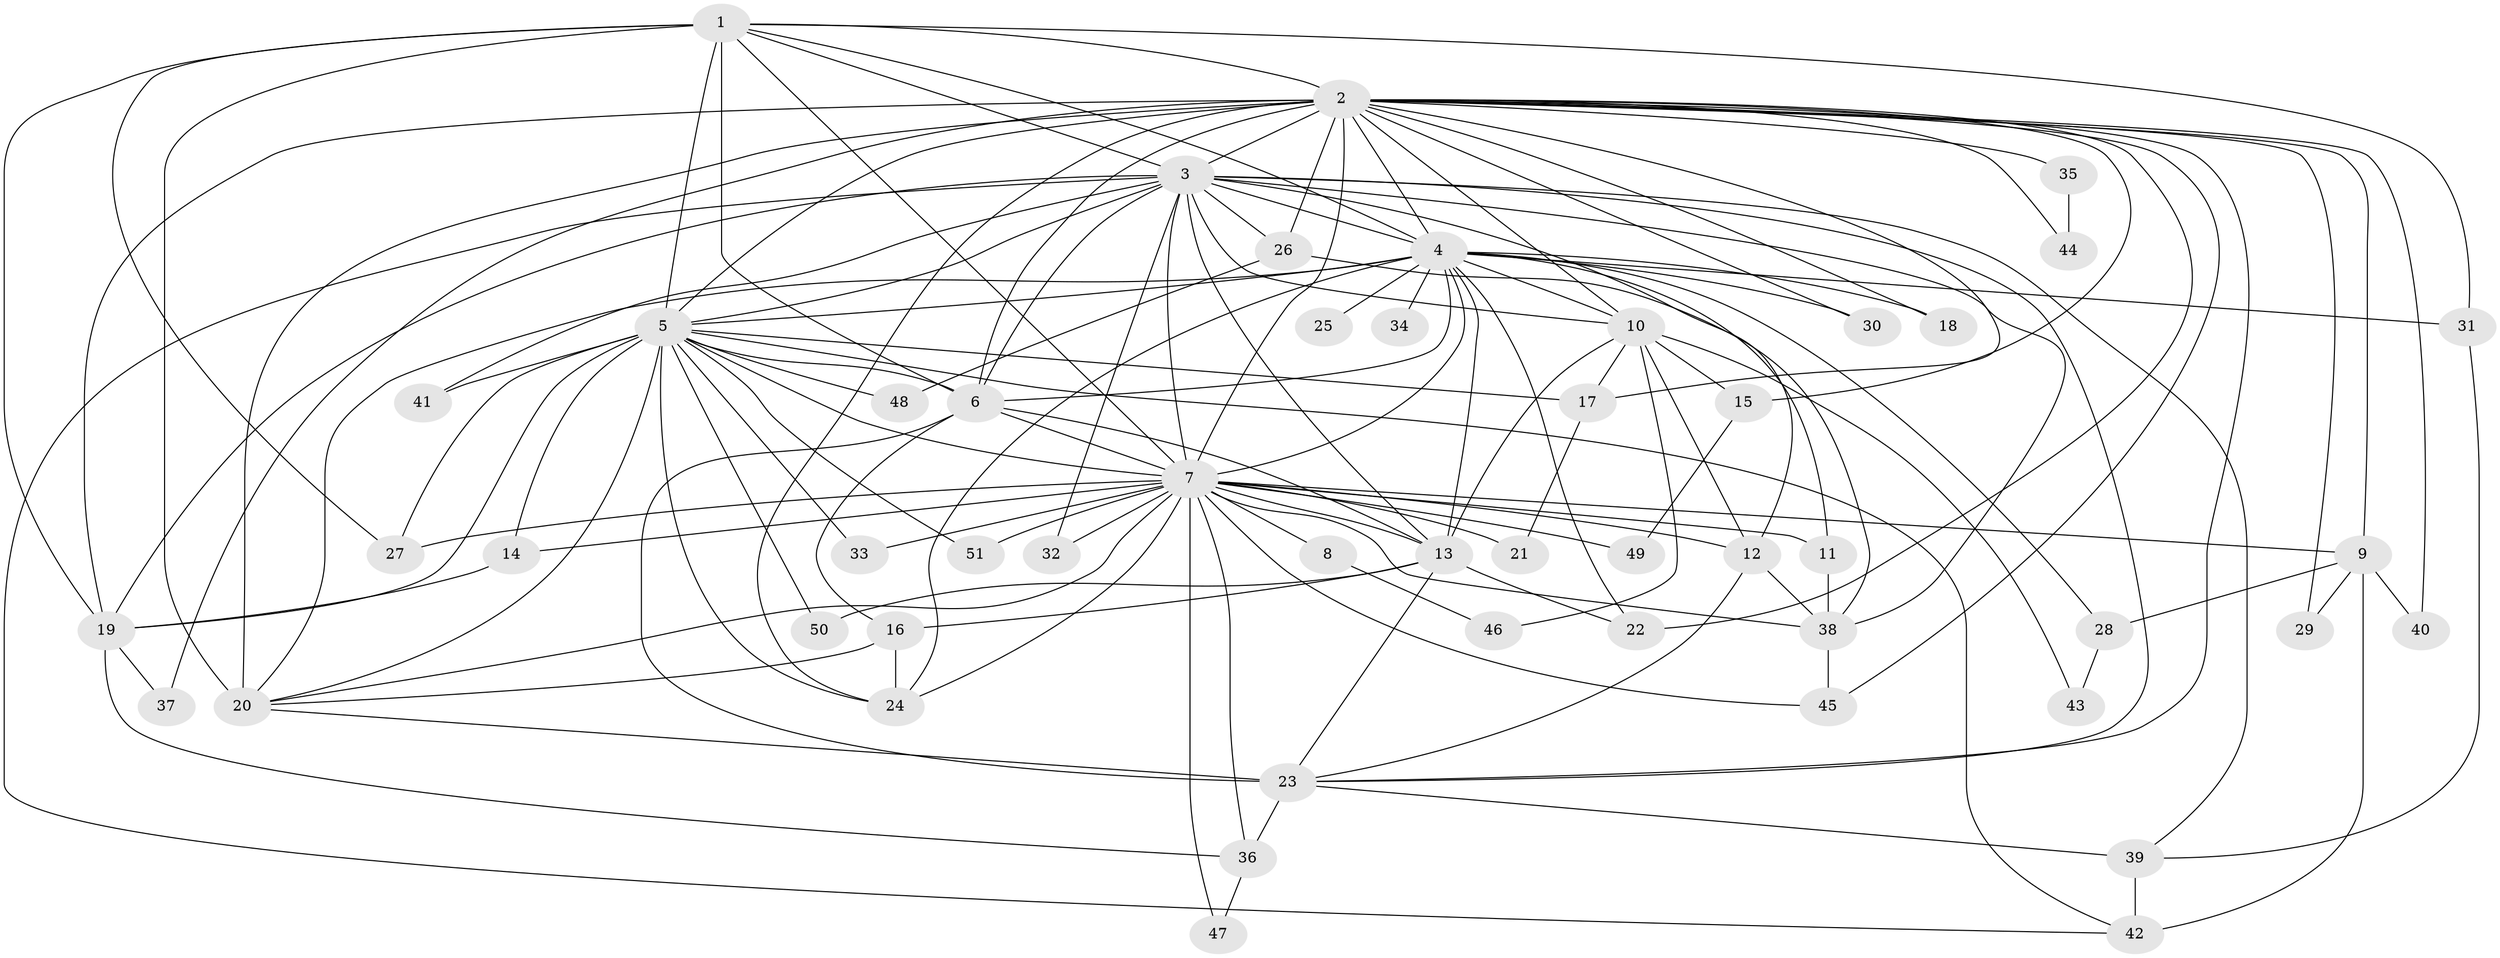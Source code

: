 // original degree distribution, {17: 0.009900990099009901, 23: 0.009900990099009901, 16: 0.009900990099009901, 24: 0.009900990099009901, 25: 0.009900990099009901, 22: 0.009900990099009901, 18: 0.019801980198019802, 9: 0.019801980198019802, 31: 0.009900990099009901, 3: 0.19801980198019803, 2: 0.5544554455445545, 5: 0.019801980198019802, 7: 0.019801980198019802, 4: 0.07920792079207921, 8: 0.009900990099009901, 6: 0.009900990099009901}
// Generated by graph-tools (version 1.1) at 2025/35/03/09/25 02:35:02]
// undirected, 51 vertices, 135 edges
graph export_dot {
graph [start="1"]
  node [color=gray90,style=filled];
  1;
  2;
  3;
  4;
  5;
  6;
  7;
  8;
  9;
  10;
  11;
  12;
  13;
  14;
  15;
  16;
  17;
  18;
  19;
  20;
  21;
  22;
  23;
  24;
  25;
  26;
  27;
  28;
  29;
  30;
  31;
  32;
  33;
  34;
  35;
  36;
  37;
  38;
  39;
  40;
  41;
  42;
  43;
  44;
  45;
  46;
  47;
  48;
  49;
  50;
  51;
  1 -- 2 [weight=4.0];
  1 -- 3 [weight=2.0];
  1 -- 4 [weight=3.0];
  1 -- 5 [weight=3.0];
  1 -- 6 [weight=4.0];
  1 -- 7 [weight=3.0];
  1 -- 19 [weight=1.0];
  1 -- 20 [weight=6.0];
  1 -- 27 [weight=1.0];
  1 -- 31 [weight=2.0];
  2 -- 3 [weight=3.0];
  2 -- 4 [weight=2.0];
  2 -- 5 [weight=2.0];
  2 -- 6 [weight=4.0];
  2 -- 7 [weight=2.0];
  2 -- 9 [weight=1.0];
  2 -- 10 [weight=1.0];
  2 -- 15 [weight=1.0];
  2 -- 17 [weight=1.0];
  2 -- 18 [weight=1.0];
  2 -- 19 [weight=1.0];
  2 -- 20 [weight=1.0];
  2 -- 22 [weight=2.0];
  2 -- 23 [weight=1.0];
  2 -- 24 [weight=1.0];
  2 -- 26 [weight=1.0];
  2 -- 29 [weight=1.0];
  2 -- 30 [weight=1.0];
  2 -- 35 [weight=1.0];
  2 -- 37 [weight=1.0];
  2 -- 40 [weight=1.0];
  2 -- 44 [weight=1.0];
  2 -- 45 [weight=1.0];
  3 -- 4 [weight=2.0];
  3 -- 5 [weight=2.0];
  3 -- 6 [weight=2.0];
  3 -- 7 [weight=1.0];
  3 -- 10 [weight=1.0];
  3 -- 12 [weight=1.0];
  3 -- 13 [weight=1.0];
  3 -- 19 [weight=1.0];
  3 -- 23 [weight=1.0];
  3 -- 26 [weight=1.0];
  3 -- 32 [weight=1.0];
  3 -- 38 [weight=1.0];
  3 -- 39 [weight=1.0];
  3 -- 41 [weight=1.0];
  3 -- 42 [weight=1.0];
  4 -- 5 [weight=1.0];
  4 -- 6 [weight=2.0];
  4 -- 7 [weight=1.0];
  4 -- 10 [weight=1.0];
  4 -- 11 [weight=1.0];
  4 -- 13 [weight=1.0];
  4 -- 18 [weight=1.0];
  4 -- 20 [weight=1.0];
  4 -- 22 [weight=1.0];
  4 -- 24 [weight=1.0];
  4 -- 25 [weight=1.0];
  4 -- 28 [weight=1.0];
  4 -- 30 [weight=1.0];
  4 -- 31 [weight=2.0];
  4 -- 34 [weight=1.0];
  5 -- 6 [weight=2.0];
  5 -- 7 [weight=1.0];
  5 -- 14 [weight=1.0];
  5 -- 17 [weight=2.0];
  5 -- 19 [weight=1.0];
  5 -- 20 [weight=1.0];
  5 -- 24 [weight=1.0];
  5 -- 27 [weight=1.0];
  5 -- 33 [weight=1.0];
  5 -- 41 [weight=1.0];
  5 -- 42 [weight=1.0];
  5 -- 48 [weight=1.0];
  5 -- 50 [weight=1.0];
  5 -- 51 [weight=1.0];
  6 -- 7 [weight=2.0];
  6 -- 13 [weight=2.0];
  6 -- 16 [weight=1.0];
  6 -- 23 [weight=5.0];
  7 -- 8 [weight=1.0];
  7 -- 9 [weight=2.0];
  7 -- 11 [weight=1.0];
  7 -- 12 [weight=1.0];
  7 -- 13 [weight=1.0];
  7 -- 14 [weight=1.0];
  7 -- 20 [weight=1.0];
  7 -- 21 [weight=1.0];
  7 -- 24 [weight=1.0];
  7 -- 27 [weight=1.0];
  7 -- 32 [weight=1.0];
  7 -- 33 [weight=1.0];
  7 -- 36 [weight=1.0];
  7 -- 38 [weight=1.0];
  7 -- 45 [weight=1.0];
  7 -- 47 [weight=1.0];
  7 -- 49 [weight=1.0];
  7 -- 51 [weight=1.0];
  8 -- 46 [weight=1.0];
  9 -- 28 [weight=1.0];
  9 -- 29 [weight=1.0];
  9 -- 40 [weight=1.0];
  9 -- 42 [weight=1.0];
  10 -- 12 [weight=1.0];
  10 -- 13 [weight=1.0];
  10 -- 15 [weight=2.0];
  10 -- 17 [weight=1.0];
  10 -- 43 [weight=1.0];
  10 -- 46 [weight=1.0];
  11 -- 38 [weight=1.0];
  12 -- 23 [weight=1.0];
  12 -- 38 [weight=1.0];
  13 -- 16 [weight=1.0];
  13 -- 22 [weight=1.0];
  13 -- 23 [weight=1.0];
  13 -- 50 [weight=1.0];
  14 -- 19 [weight=1.0];
  15 -- 49 [weight=1.0];
  16 -- 20 [weight=1.0];
  16 -- 24 [weight=4.0];
  17 -- 21 [weight=1.0];
  19 -- 36 [weight=1.0];
  19 -- 37 [weight=1.0];
  20 -- 23 [weight=1.0];
  23 -- 36 [weight=1.0];
  23 -- 39 [weight=1.0];
  26 -- 38 [weight=1.0];
  26 -- 48 [weight=1.0];
  28 -- 43 [weight=1.0];
  31 -- 39 [weight=1.0];
  35 -- 44 [weight=1.0];
  36 -- 47 [weight=1.0];
  38 -- 45 [weight=1.0];
  39 -- 42 [weight=2.0];
}
